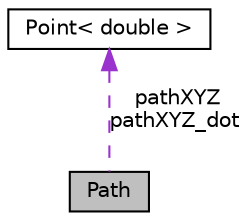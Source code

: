 digraph "Path"
{
  edge [fontname="Helvetica",fontsize="10",labelfontname="Helvetica",labelfontsize="10"];
  node [fontname="Helvetica",fontsize="10",shape=record];
  Node1 [label="Path",height=0.2,width=0.4,color="black", fillcolor="grey75", style="filled", fontcolor="black"];
  Node2 -> Node1 [dir="back",color="darkorchid3",fontsize="10",style="dashed",label=" pathXYZ\npathXYZ_dot" ,fontname="Helvetica"];
  Node2 [label="Point\< double \>",height=0.2,width=0.4,color="black", fillcolor="white", style="filled",URL="$class_point.html"];
}
